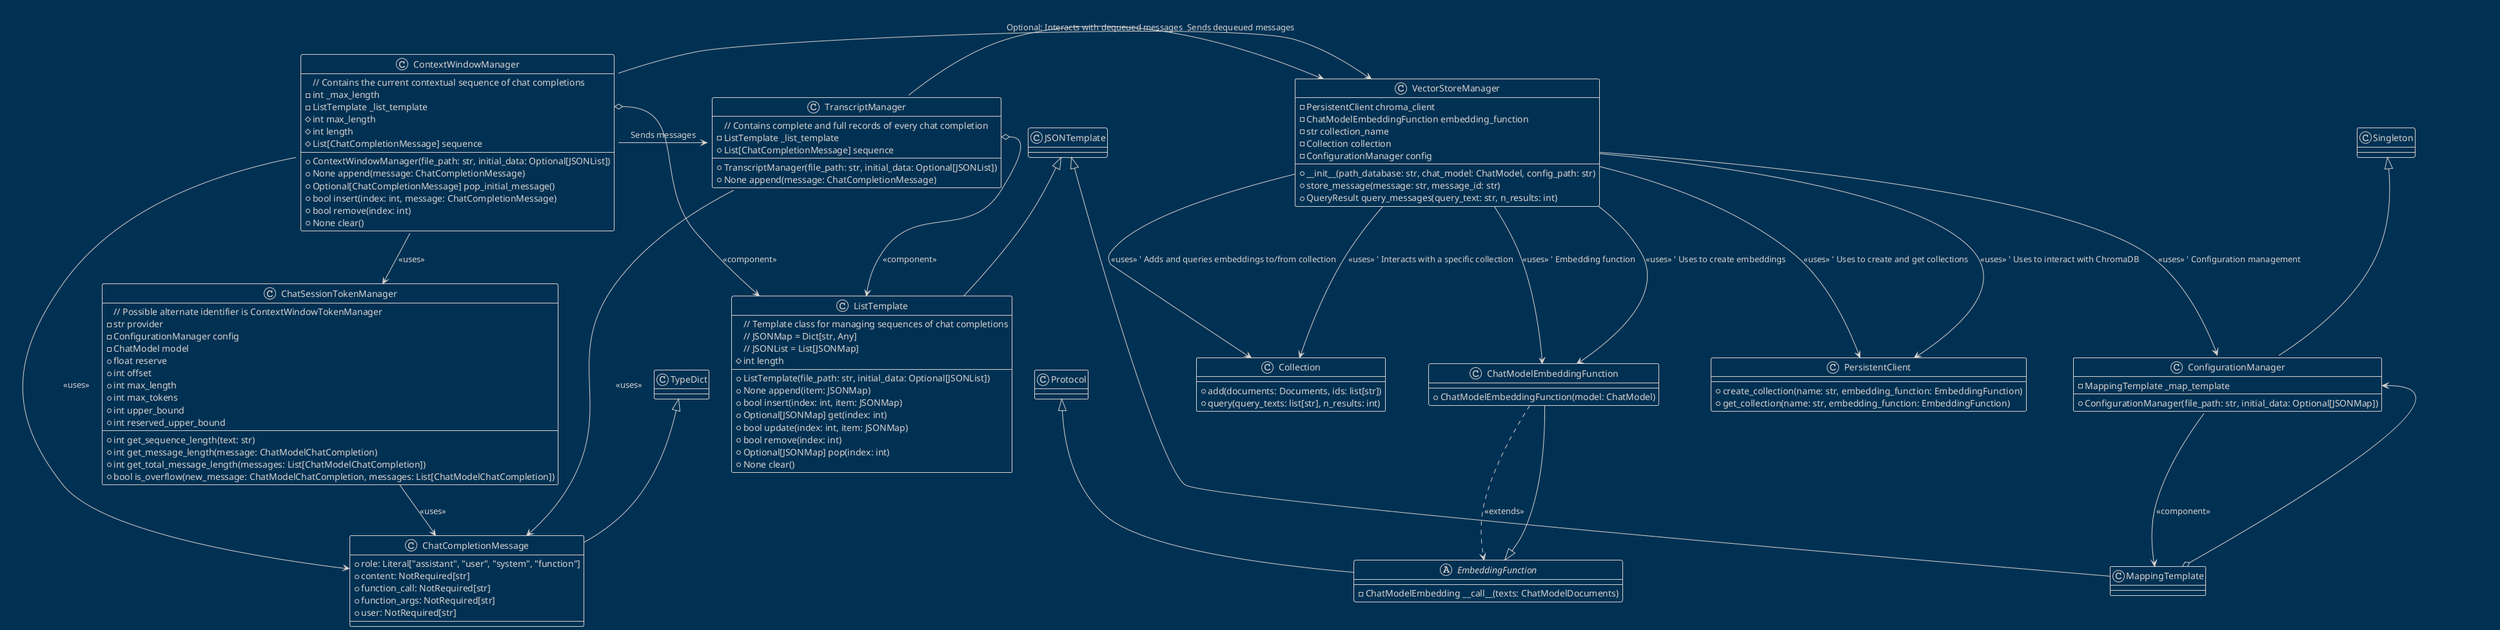 @startuml VectorStoreManager
!theme blueprint

class JSONTemplate {
    ' ... attributes and methods ...
}

class MappingTemplate extends JSONTemplate {
    ' ... attributes and methods ...
}

class ListTemplate extends JSONTemplate {
    // Template class for managing sequences of chat completions
    // JSONMap = Dict[str, Any]
    // JSONList = List[JSONMap]
    + ListTemplate(file_path: str, initial_data: Optional[JSONList])
    # int length
    + None append(item: JSONMap)
    + bool insert(index: int, item: JSONMap)
    + Optional[JSONMap] get(index: int)
    + bool update(index: int, item: JSONMap)
    + bool remove(index: int)
    + Optional[JSONMap] pop(index: int)
    + None clear()
}

class ConfigurationManager extends Singleton {
    - MappingTemplate _map_template
    + ConfigurationManager(file_path: str, initial_data: Optional[JSONMap])
    ' ... other methods ...
}

class ChatCompletionMessage extends TypeDict {
    + role: Literal["assistant", "user", "system", "function"]
    + content: NotRequired[str]
    + function_call: NotRequired[str]
    + function_args: NotRequired[str]
    + user: NotRequired[str]
}

class ContextWindowManager {
    // Contains the current contextual sequence of chat completions
    - int _max_length
    - ListTemplate _list_template
    + ContextWindowManager(file_path: str, initial_data: Optional[JSONList])
    # int max_length
    # int length
    # List[ChatCompletionMessage] sequence
    + None append(message: ChatCompletionMessage)
    + Optional[ChatCompletionMessage] pop_initial_message()
    + bool insert(index: int, message: ChatCompletionMessage)
    + bool remove(index: int)
    + None clear()
}

class ChatSessionTokenManager {
    // Possible alternate identifier is ContextWindowTokenManager
    - str provider
    - ConfigurationManager config
    - ChatModel model
    + float reserve
    + int offset
    + int max_length
    + int max_tokens
    + int upper_bound
    + int reserved_upper_bound
    + int get_sequence_length(text: str)
    + int get_message_length(message: ChatModelChatCompletion)
    + int get_total_message_length(messages: List[ChatModelChatCompletion])
    + bool is_overflow(new_message: ChatModelChatCompletion, messages: List[ChatModelChatCompletion])
}

class TranscriptManager {
    // Contains complete and full records of every chat completion
    - ListTemplate _list_template
    + TranscriptManager(file_path: str, initial_data: Optional[JSONList])
    + None append(message: ChatCompletionMessage)
    + List[ChatCompletionMessage] sequence
}

abstract EmbeddingFunction extends Protocol {
    - ChatModelEmbedding __call__(texts: ChatModelDocuments)
}

class ChatModelEmbeddingFunction extends EmbeddingFunction {
    + ChatModelEmbeddingFunction(model: ChatModel)
}

' Added classes related to ChromaDB interaction
class PersistentClient {
    + create_collection(name: str, embedding_function: EmbeddingFunction)
    + get_collection(name: str, embedding_function: EmbeddingFunction)
}

class Collection {
    + add(documents: Documents, ids: list[str])
    + query(query_texts: list[str], n_results: int)
}

class VectorStoreManager {
    - PersistentClient chroma_client
    - ChatModelEmbeddingFunction embedding_function
    - str collection_name
    - Collection collection
    - ConfigurationManager config
    + __init__(path_database: str, chat_model: ChatModel, config_path: str)
    + store_message(message: str, message_id: str)
    + QueryResult query_messages(query_text: str, n_results: int)
}

' Relationships
ContextWindowManager --> ChatCompletionMessage : <<uses>>
TranscriptManager --> ChatCompletionMessage : <<uses>>
ChatSessionTokenManager --> ChatCompletionMessage : <<uses>>
ContextWindowManager --> ChatSessionTokenManager : <<uses>>

ContextWindowManager::_list_template o--> ListTemplate : <<component>>
TranscriptManager::_list_template o--> ListTemplate : <<component>>

VectorStoreManager --> ConfigurationManager : <<uses>> ' Configuration management
VectorStoreManager --> PersistentClient : <<uses>> ' Uses to create and get collections
VectorStoreManager --> ChatModelEmbeddingFunction : <<uses>> ' Embedding function
VectorStoreManager --> Collection : <<uses>> ' Interacts with a specific collection

ConfigurationManager --> MappingTemplate : <<component>>

ContextWindowManager -> TranscriptManager : Sends messages
ContextWindowManager -> VectorStoreManager : Sends dequeued messages
TranscriptManager -> VectorStoreManager : Optional: Interacts with dequeued messages

ChatModelEmbeddingFunction ..> EmbeddingFunction : <<extends>>
VectorStoreManager --> ChatModelEmbeddingFunction : <<uses>> ' Uses to create embeddings
VectorStoreManager --> PersistentClient : <<uses>> ' Uses to interact with ChromaDB
VectorStoreManager --> Collection : <<uses>> ' Adds and queries embeddings to/from collection

MappingTemplate o--> ConfigurationManager::map_template
@enduml